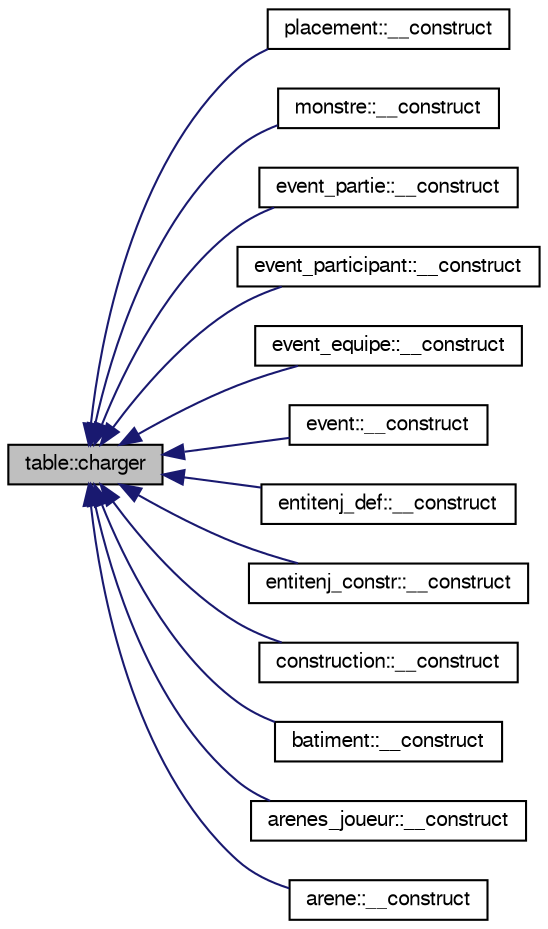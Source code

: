 digraph G
{
  bgcolor="transparent";
  edge [fontname="FreeSans",fontsize="10",labelfontname="FreeSans",labelfontsize="10"];
  node [fontname="FreeSans",fontsize="10",shape=record];
  rankdir=LR;
  Node1 [label="table::charger",height=0.2,width=0.4,color="black", fillcolor="grey75", style="filled" fontcolor="black"];
  Node1 -> Node2 [dir=back,color="midnightblue",fontsize="10",style="solid",fontname="FreeSans"];
  Node2 [label="placement::__construct",height=0.2,width=0.4,color="black",URL="$classplacement.html#ab8de62537994a670efa023c1e7d87f21",tooltip="Constructeur."];
  Node1 -> Node3 [dir=back,color="midnightblue",fontsize="10",style="solid",fontname="FreeSans"];
  Node3 [label="monstre::__construct",height=0.2,width=0.4,color="black",URL="$classmonstre.html#a1007a2897f0b435f5b827bcce5c9a0d0",tooltip="Constructeur."];
  Node1 -> Node4 [dir=back,color="midnightblue",fontsize="10",style="solid",fontname="FreeSans"];
  Node4 [label="event_partie::__construct",height=0.2,width=0.4,color="black",URL="$classevent__partie.html#a389d1867ea7f11a14db9a3075a74550c",tooltip="Constructeur."];
  Node1 -> Node5 [dir=back,color="midnightblue",fontsize="10",style="solid",fontname="FreeSans"];
  Node5 [label="event_participant::__construct",height=0.2,width=0.4,color="black",URL="$classevent__participant.html#a29ee714766b23b979466a278ef58c46d",tooltip="Constructeur."];
  Node1 -> Node6 [dir=back,color="midnightblue",fontsize="10",style="solid",fontname="FreeSans"];
  Node6 [label="event_equipe::__construct",height=0.2,width=0.4,color="black",URL="$classevent__equipe.html#af52946da65462e2cacac2c6477275aef",tooltip="Constructeur."];
  Node1 -> Node7 [dir=back,color="midnightblue",fontsize="10",style="solid",fontname="FreeSans"];
  Node7 [label="event::__construct",height=0.2,width=0.4,color="black",URL="$classevent.html#ac748d2ac892d8a4ca3db3e87ff084c68",tooltip="Constructeur."];
  Node1 -> Node8 [dir=back,color="midnightblue",fontsize="10",style="solid",fontname="FreeSans"];
  Node8 [label="entitenj_def::__construct",height=0.2,width=0.4,color="black",URL="$classentitenj__def.html#a26fc6d5248e7f8c8874771f97ad11d10",tooltip="Constructeur."];
  Node1 -> Node9 [dir=back,color="midnightblue",fontsize="10",style="solid",fontname="FreeSans"];
  Node9 [label="entitenj_constr::__construct",height=0.2,width=0.4,color="black",URL="$classentitenj__constr.html#ae060a378daf66a0ea00717d4b4868b0c",tooltip="Constructeur."];
  Node1 -> Node10 [dir=back,color="midnightblue",fontsize="10",style="solid",fontname="FreeSans"];
  Node10 [label="construction::__construct",height=0.2,width=0.4,color="black",URL="$classconstruction.html#a873cf45957d98d210a8c4d90c87c2a91",tooltip="Constructeur."];
  Node1 -> Node11 [dir=back,color="midnightblue",fontsize="10",style="solid",fontname="FreeSans"];
  Node11 [label="batiment::__construct",height=0.2,width=0.4,color="black",URL="$classbatiment.html#a9ecb64021bbcd0a9eb0daa851e358f76",tooltip="Constructeur."];
  Node1 -> Node12 [dir=back,color="midnightblue",fontsize="10",style="solid",fontname="FreeSans"];
  Node12 [label="arenes_joueur::__construct",height=0.2,width=0.4,color="black",URL="$classarenes__joueur.html#a6ea1912727cc4829796523ee3e1e63f2",tooltip="Constructeur."];
  Node1 -> Node13 [dir=back,color="midnightblue",fontsize="10",style="solid",fontname="FreeSans"];
  Node13 [label="arene::__construct",height=0.2,width=0.4,color="black",URL="$classarene.html#abb88dbd5e487a3fc8e8c798070ada5b0",tooltip="Constructeur."];
}
